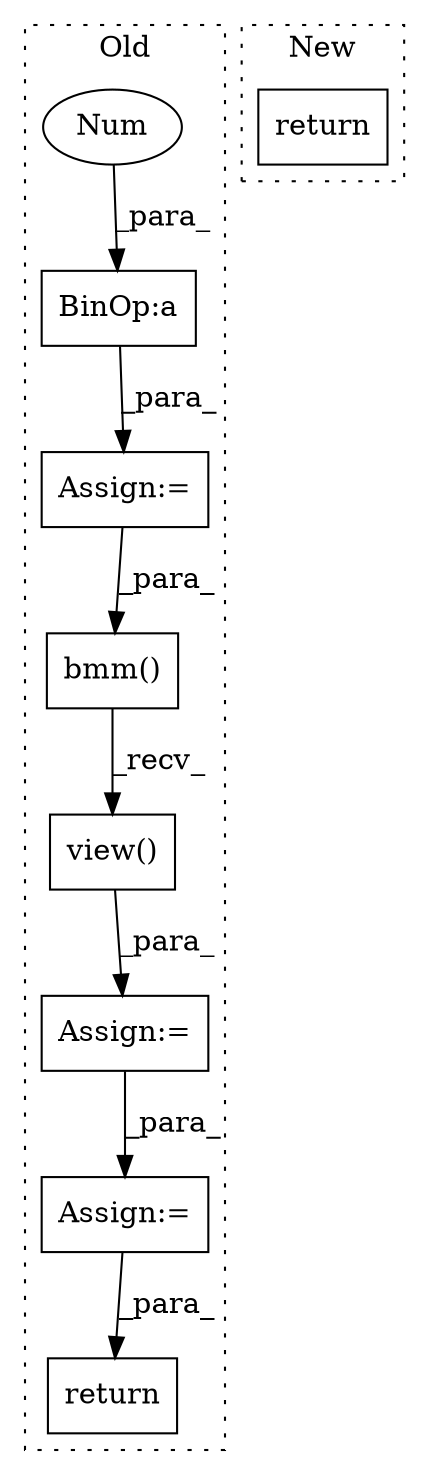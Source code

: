 digraph G {
subgraph cluster0 {
1 [label="bmm()" a="75" s="10592,10641" l="10,2" shape="box"];
3 [label="return" a="93" s="10786" l="7" shape="box"];
4 [label="Assign:=" a="68" s="10659" l="3" shape="box"];
5 [label="Assign:=" a="68" s="10750" l="3" shape="box"];
6 [label="Assign:=" a="68" s="10181" l="3" shape="box"];
7 [label="BinOp:a" a="82" s="10186" l="1" shape="box"];
8 [label="Num" a="76" s="10185" l="1" shape="ellipse"];
9 [label="view()" a="75" s="10662,10699" l="13,1" shape="box"];
label = "Old";
style="dotted";
}
subgraph cluster1 {
2 [label="return" a="93" s="9053" l="7" shape="box"];
label = "New";
style="dotted";
}
1 -> 9 [label="_recv_"];
4 -> 5 [label="_para_"];
5 -> 3 [label="_para_"];
6 -> 1 [label="_para_"];
7 -> 6 [label="_para_"];
8 -> 7 [label="_para_"];
9 -> 4 [label="_para_"];
}